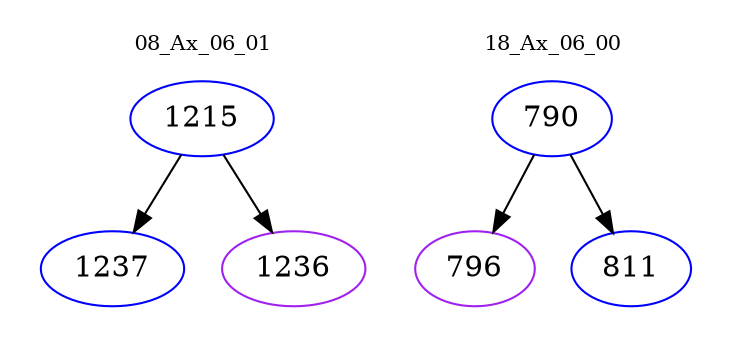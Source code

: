 digraph{
subgraph cluster_0 {
color = white
label = "08_Ax_06_01";
fontsize=10;
T0_1215 [label="1215", color="blue"]
T0_1215 -> T0_1237 [color="black"]
T0_1237 [label="1237", color="blue"]
T0_1215 -> T0_1236 [color="black"]
T0_1236 [label="1236", color="purple"]
}
subgraph cluster_1 {
color = white
label = "18_Ax_06_00";
fontsize=10;
T1_790 [label="790", color="blue"]
T1_790 -> T1_796 [color="black"]
T1_796 [label="796", color="purple"]
T1_790 -> T1_811 [color="black"]
T1_811 [label="811", color="blue"]
}
}

